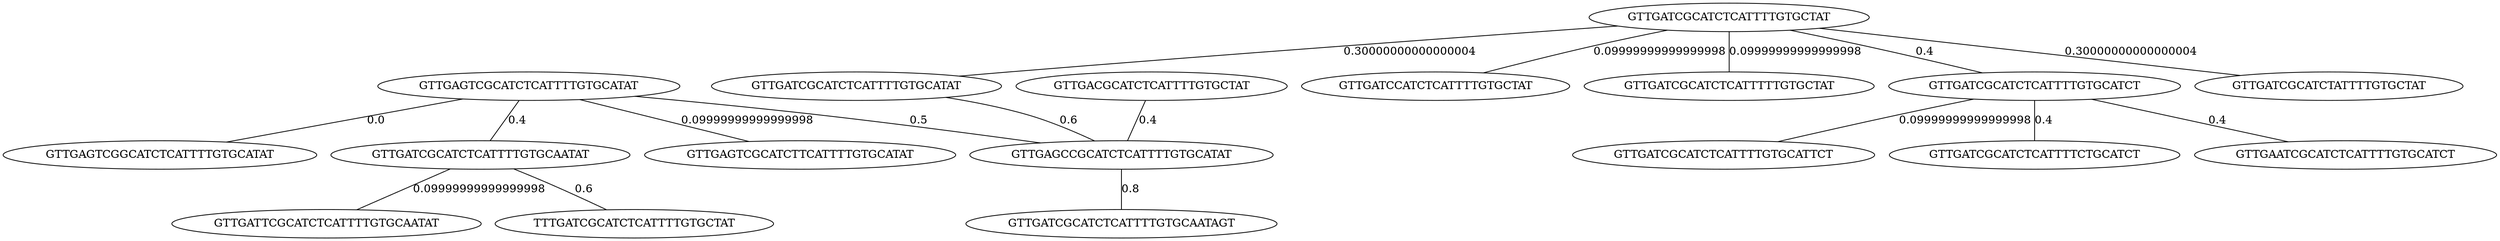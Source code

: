 strict graph {
  "GTTGAGTCGCATCTCATTTTGTGCATAT";
  "GTTGAGTCGGCATCTCATTTTGTGCATAT";
  "GTTGATCGCATCTCATTTTGTGCTAT";
  "GTTGATCCATCTCATTTTGTGCTAT";
  "GTTGATCGCATCTCATTTTTGTGCTAT";
  "GTTGATCGCATCTCATTTTGTGCATCT";
  "GTTGATCGCATCTCATTTTGTGCATTCT";
  "GTTGATCGCATCTCATTTTGTGCAATAT";
  "GTTGATTCGCATCTCATTTTGTGCAATAT";
  "GTTGAGTCGCATCTTCATTTTGTGCATAT";
  "GTTGATCGCATCTCATTTTGTGCATAT";
  "GTTGATCGCATCTATTTTGTGCTAT";
  "GTTGATCGCATCTCATTTTCTGCATCT";
  "GTTGAATCGCATCTCATTTTGTGCATCT";
  "GTTGACGCATCTCATTTTGTGCTAT";
  "GTTGAGCCGCATCTCATTTTGTGCATAT";
  "TTTGATCGCATCTCATTTTGTGCTAT";
  "GTTGATCGCATCTCATTTTGTGCAATAGT";
  "GTTGAGTCGCATCTCATTTTGTGCATAT" -- "GTTGAGTCGGCATCTCATTTTGTGCATAT" [label="0.0"];
  "GTTGAGTCGCATCTCATTTTGTGCATAT" -- "GTTGAGTCGCATCTTCATTTTGTGCATAT" [label="0.09999999999999998"];
  "GTTGAGTCGCATCTCATTTTGTGCATAT" -- "GTTGATCGCATCTCATTTTGTGCAATAT" [label="0.4"];
  "GTTGAGTCGCATCTCATTTTGTGCATAT" -- "GTTGAGCCGCATCTCATTTTGTGCATAT" [label="0.5"];
  "GTTGATCGCATCTCATTTTGTGCTAT" -- "GTTGATCCATCTCATTTTGTGCTAT" [label="0.09999999999999998"];
  "GTTGATCGCATCTCATTTTGTGCTAT" -- "GTTGATCGCATCTCATTTTTGTGCTAT" [label="0.09999999999999998"];
  "GTTGATCGCATCTCATTTTGTGCTAT" -- "GTTGATCGCATCTCATTTTGTGCATAT" [label="0.30000000000000004"];
  "GTTGATCGCATCTCATTTTGTGCTAT" -- "GTTGATCGCATCTATTTTGTGCTAT" [label="0.30000000000000004"];
  "GTTGATCGCATCTCATTTTGTGCTAT" -- "GTTGATCGCATCTCATTTTGTGCATCT" [label="0.4"];
  "GTTGATCGCATCTCATTTTGTGCATCT" -- "GTTGATCGCATCTCATTTTGTGCATTCT" [label="0.09999999999999998"];
  "GTTGATCGCATCTCATTTTGTGCATCT" -- "GTTGATCGCATCTCATTTTCTGCATCT" [label="0.4"];
  "GTTGATCGCATCTCATTTTGTGCATCT" -- "GTTGAATCGCATCTCATTTTGTGCATCT" [label="0.4"];
  "GTTGATCGCATCTCATTTTGTGCAATAT" -- "GTTGATTCGCATCTCATTTTGTGCAATAT" [label="0.09999999999999998"];
  "GTTGATCGCATCTCATTTTGTGCAATAT" -- "TTTGATCGCATCTCATTTTGTGCTAT" [label="0.6"];
  "GTTGATCGCATCTCATTTTGTGCATAT" -- "GTTGAGCCGCATCTCATTTTGTGCATAT" [label="0.6"];
  "GTTGACGCATCTCATTTTGTGCTAT" -- "GTTGAGCCGCATCTCATTTTGTGCATAT" [label="0.4"];
  "GTTGAGCCGCATCTCATTTTGTGCATAT" -- "GTTGATCGCATCTCATTTTGTGCAATAGT" [label="0.8"];
}